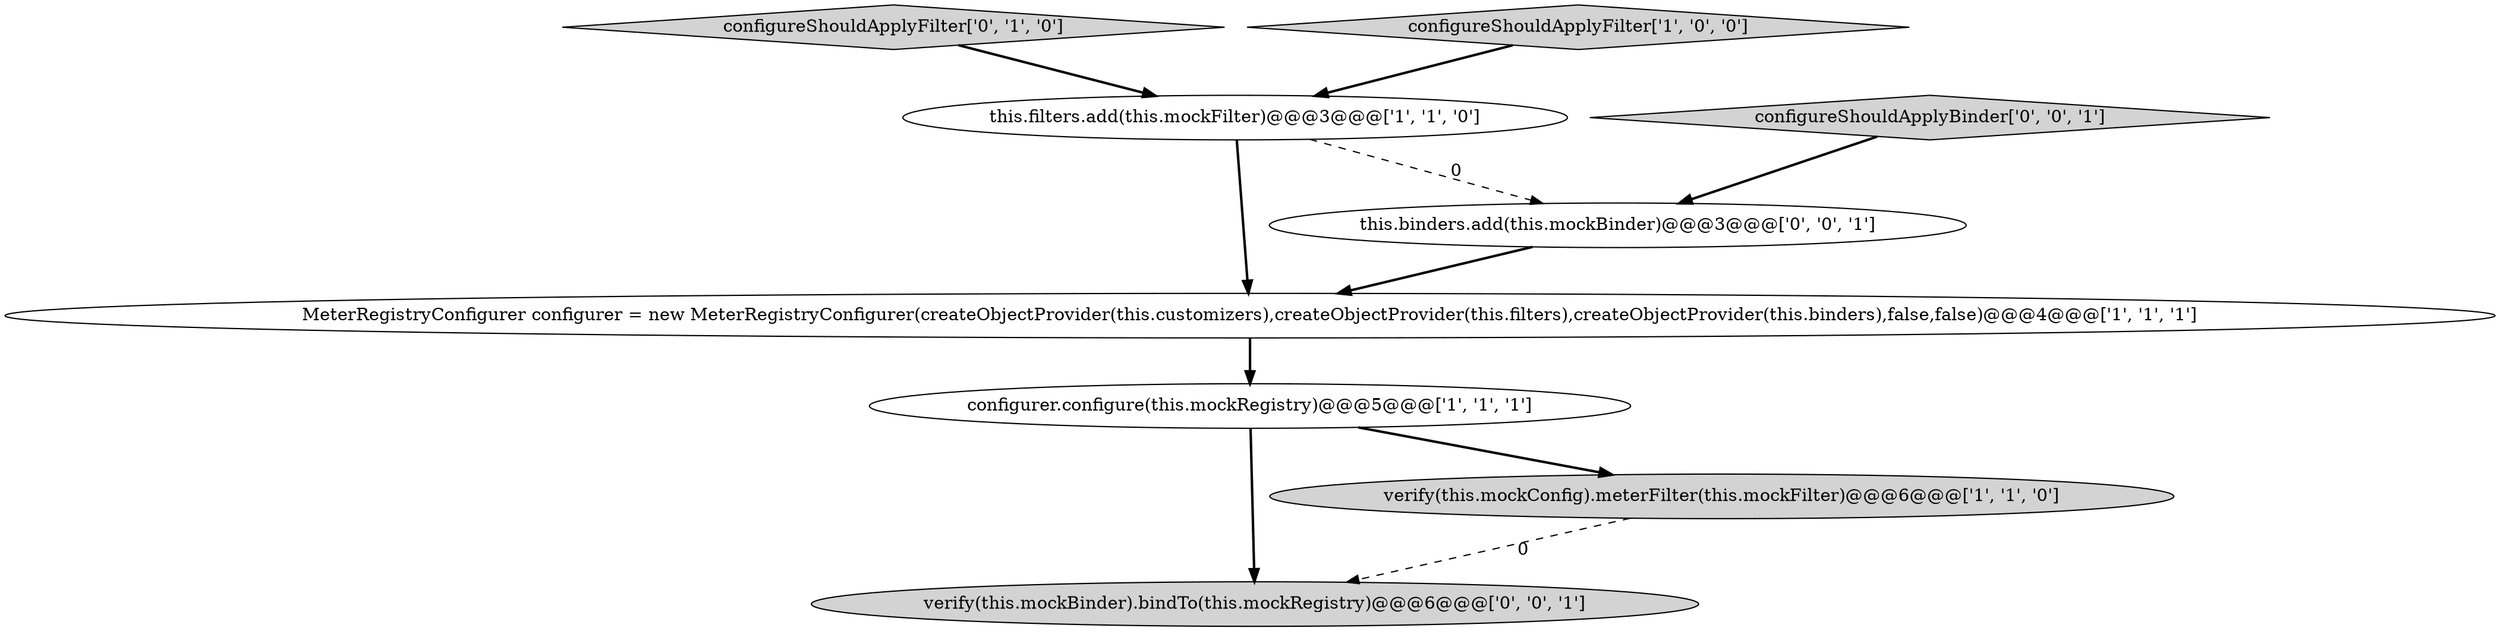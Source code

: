 digraph {
5 [style = filled, label = "configureShouldApplyFilter['0', '1', '0']", fillcolor = lightgray, shape = diamond image = "AAA0AAABBB2BBB"];
6 [style = filled, label = "verify(this.mockBinder).bindTo(this.mockRegistry)@@@6@@@['0', '0', '1']", fillcolor = lightgray, shape = ellipse image = "AAA0AAABBB3BBB"];
7 [style = filled, label = "configureShouldApplyBinder['0', '0', '1']", fillcolor = lightgray, shape = diamond image = "AAA0AAABBB3BBB"];
8 [style = filled, label = "this.binders.add(this.mockBinder)@@@3@@@['0', '0', '1']", fillcolor = white, shape = ellipse image = "AAA0AAABBB3BBB"];
3 [style = filled, label = "configureShouldApplyFilter['1', '0', '0']", fillcolor = lightgray, shape = diamond image = "AAA0AAABBB1BBB"];
1 [style = filled, label = "this.filters.add(this.mockFilter)@@@3@@@['1', '1', '0']", fillcolor = white, shape = ellipse image = "AAA0AAABBB1BBB"];
2 [style = filled, label = "configurer.configure(this.mockRegistry)@@@5@@@['1', '1', '1']", fillcolor = white, shape = ellipse image = "AAA0AAABBB1BBB"];
4 [style = filled, label = "MeterRegistryConfigurer configurer = new MeterRegistryConfigurer(createObjectProvider(this.customizers),createObjectProvider(this.filters),createObjectProvider(this.binders),false,false)@@@4@@@['1', '1', '1']", fillcolor = white, shape = ellipse image = "AAA0AAABBB1BBB"];
0 [style = filled, label = "verify(this.mockConfig).meterFilter(this.mockFilter)@@@6@@@['1', '1', '0']", fillcolor = lightgray, shape = ellipse image = "AAA0AAABBB1BBB"];
5->1 [style = bold, label=""];
1->8 [style = dashed, label="0"];
1->4 [style = bold, label=""];
2->0 [style = bold, label=""];
4->2 [style = bold, label=""];
8->4 [style = bold, label=""];
3->1 [style = bold, label=""];
7->8 [style = bold, label=""];
2->6 [style = bold, label=""];
0->6 [style = dashed, label="0"];
}
